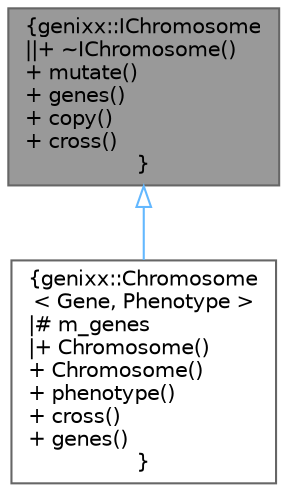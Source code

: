 digraph "genixx::IChromosome"
{
 // LATEX_PDF_SIZE
  bgcolor="transparent";
  edge [fontname=Helvetica,fontsize=10,labelfontname=Helvetica,labelfontsize=10];
  node [fontname=Helvetica,fontsize=10,shape=box,height=0.2,width=0.4];
  Node1 [label="{genixx::IChromosome\n||+ ~IChromosome()\l+ mutate()\l+ genes()\l+ copy()\l+ cross()\l}",height=0.2,width=0.4,color="gray40", fillcolor="grey60", style="filled", fontcolor="black",tooltip=" "];
  Node1 -> Node2 [dir="back",color="steelblue1",style="solid",arrowtail="onormal"];
  Node2 [label="{genixx::Chromosome\l\< Gene, Phenotype \>\n|# m_genes\l|+ Chromosome()\l+ Chromosome()\l+ phenotype()\l+ cross()\l+ genes()\l}",height=0.2,width=0.4,color="gray40", fillcolor="white", style="filled",URL="$classgenixx_1_1Chromosome.html",tooltip=" "];
}
